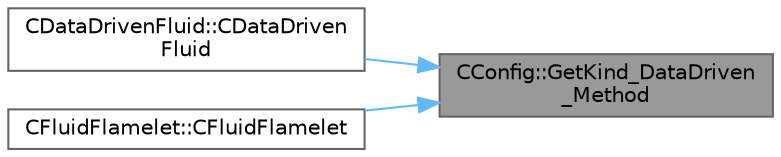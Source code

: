 digraph "CConfig::GetKind_DataDriven_Method"
{
 // LATEX_PDF_SIZE
  bgcolor="transparent";
  edge [fontname=Helvetica,fontsize=10,labelfontname=Helvetica,labelfontsize=10];
  node [fontname=Helvetica,fontsize=10,shape=box,height=0.2,width=0.4];
  rankdir="RL";
  Node1 [id="Node000001",label="CConfig::GetKind_DataDriven\l_Method",height=0.2,width=0.4,color="gray40", fillcolor="grey60", style="filled", fontcolor="black",tooltip="Datadriven method for EoS evaluation."];
  Node1 -> Node2 [id="edge1_Node000001_Node000002",dir="back",color="steelblue1",style="solid",tooltip=" "];
  Node2 [id="Node000002",label="CDataDrivenFluid::CDataDriven\lFluid",height=0.2,width=0.4,color="grey40", fillcolor="white", style="filled",URL="$classCDataDrivenFluid.html#ad7ecdddc41ba7e0b95da2459ca77b2c7",tooltip="Constructor of the class."];
  Node1 -> Node3 [id="edge2_Node000001_Node000003",dir="back",color="steelblue1",style="solid",tooltip=" "];
  Node3 [id="Node000003",label="CFluidFlamelet::CFluidFlamelet",height=0.2,width=0.4,color="grey40", fillcolor="white", style="filled",URL="$classCFluidFlamelet.html#ab5942552ea425d1d203fd8bb0aa1dfcb",tooltip=" "];
}
